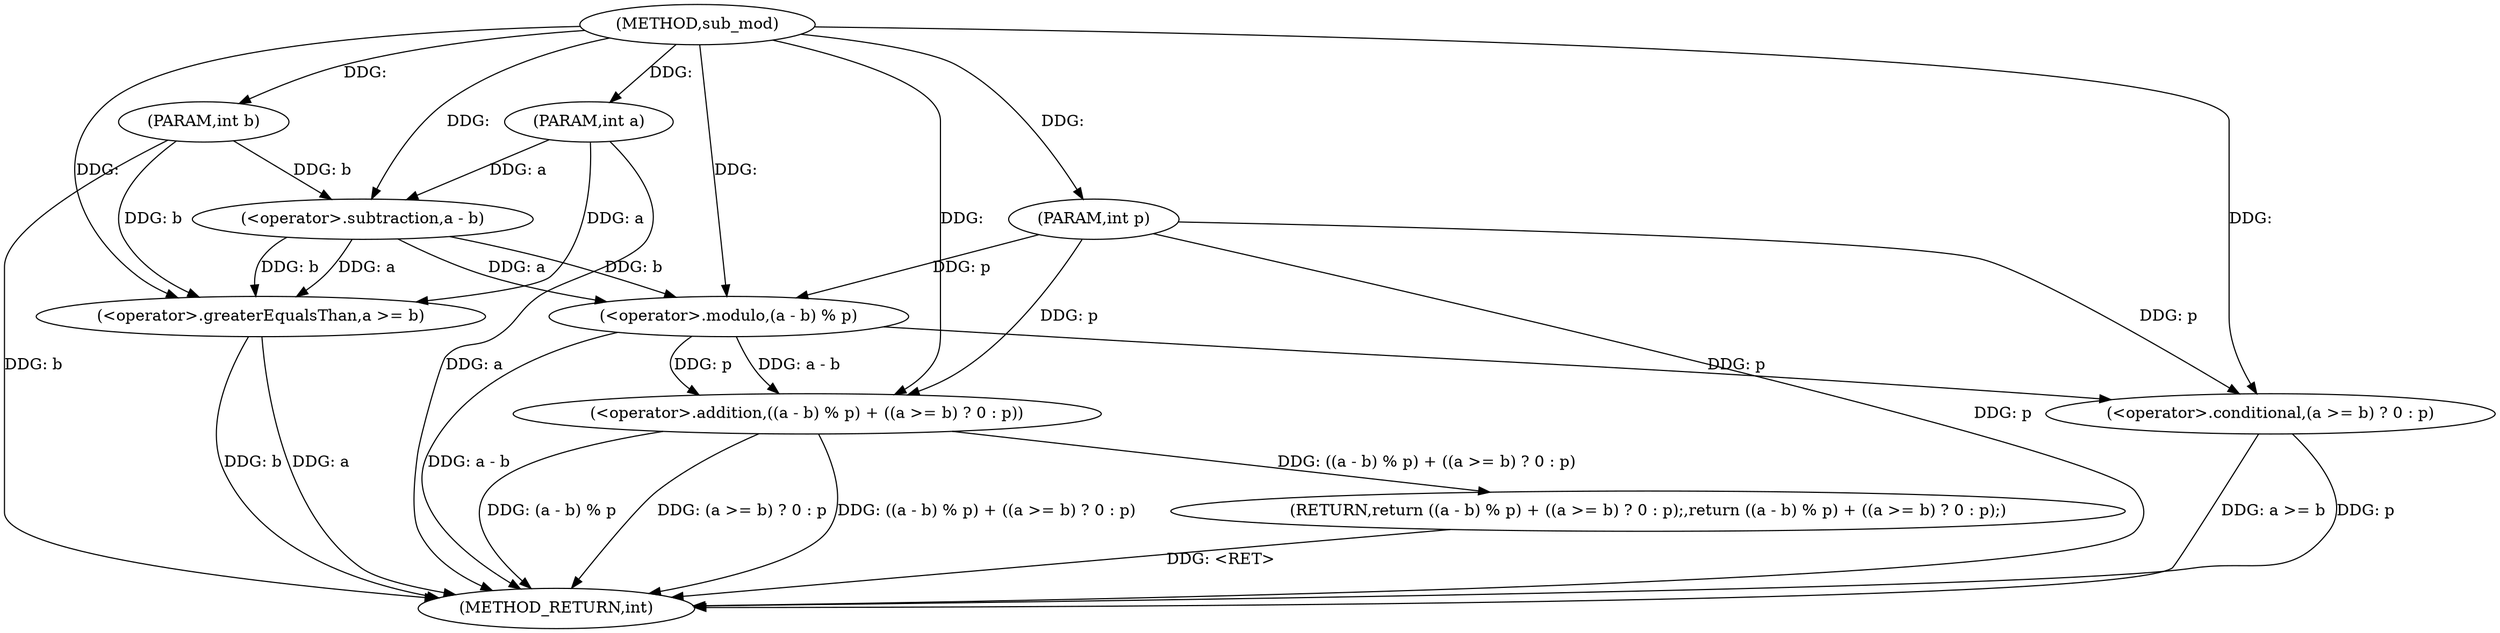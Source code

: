 digraph "sub_mod" {  
"1000181" [label = "(METHOD,sub_mod)" ]
"1000199" [label = "(METHOD_RETURN,int)" ]
"1000182" [label = "(PARAM,int a)" ]
"1000183" [label = "(PARAM,int b)" ]
"1000184" [label = "(PARAM,int p)" ]
"1000186" [label = "(RETURN,return ((a - b) % p) + ((a >= b) ? 0 : p);,return ((a - b) % p) + ((a >= b) ? 0 : p);)" ]
"1000187" [label = "(<operator>.addition,((a - b) % p) + ((a >= b) ? 0 : p))" ]
"1000188" [label = "(<operator>.modulo,(a - b) % p)" ]
"1000193" [label = "(<operator>.conditional,(a >= b) ? 0 : p)" ]
"1000189" [label = "(<operator>.subtraction,a - b)" ]
"1000194" [label = "(<operator>.greaterEqualsThan,a >= b)" ]
  "1000186" -> "1000199"  [ label = "DDG: <RET>"] 
  "1000182" -> "1000199"  [ label = "DDG: a"] 
  "1000183" -> "1000199"  [ label = "DDG: b"] 
  "1000184" -> "1000199"  [ label = "DDG: p"] 
  "1000188" -> "1000199"  [ label = "DDG: a - b"] 
  "1000187" -> "1000199"  [ label = "DDG: (a - b) % p"] 
  "1000194" -> "1000199"  [ label = "DDG: a"] 
  "1000194" -> "1000199"  [ label = "DDG: b"] 
  "1000193" -> "1000199"  [ label = "DDG: a >= b"] 
  "1000193" -> "1000199"  [ label = "DDG: p"] 
  "1000187" -> "1000199"  [ label = "DDG: (a >= b) ? 0 : p"] 
  "1000187" -> "1000199"  [ label = "DDG: ((a - b) % p) + ((a >= b) ? 0 : p)"] 
  "1000181" -> "1000182"  [ label = "DDG: "] 
  "1000181" -> "1000183"  [ label = "DDG: "] 
  "1000181" -> "1000184"  [ label = "DDG: "] 
  "1000187" -> "1000186"  [ label = "DDG: ((a - b) % p) + ((a >= b) ? 0 : p)"] 
  "1000188" -> "1000187"  [ label = "DDG: p"] 
  "1000188" -> "1000187"  [ label = "DDG: a - b"] 
  "1000184" -> "1000187"  [ label = "DDG: p"] 
  "1000181" -> "1000187"  [ label = "DDG: "] 
  "1000189" -> "1000188"  [ label = "DDG: b"] 
  "1000189" -> "1000188"  [ label = "DDG: a"] 
  "1000184" -> "1000188"  [ label = "DDG: p"] 
  "1000181" -> "1000188"  [ label = "DDG: "] 
  "1000181" -> "1000193"  [ label = "DDG: "] 
  "1000188" -> "1000193"  [ label = "DDG: p"] 
  "1000184" -> "1000193"  [ label = "DDG: p"] 
  "1000182" -> "1000189"  [ label = "DDG: a"] 
  "1000181" -> "1000189"  [ label = "DDG: "] 
  "1000183" -> "1000189"  [ label = "DDG: b"] 
  "1000189" -> "1000194"  [ label = "DDG: a"] 
  "1000182" -> "1000194"  [ label = "DDG: a"] 
  "1000181" -> "1000194"  [ label = "DDG: "] 
  "1000189" -> "1000194"  [ label = "DDG: b"] 
  "1000183" -> "1000194"  [ label = "DDG: b"] 
}
